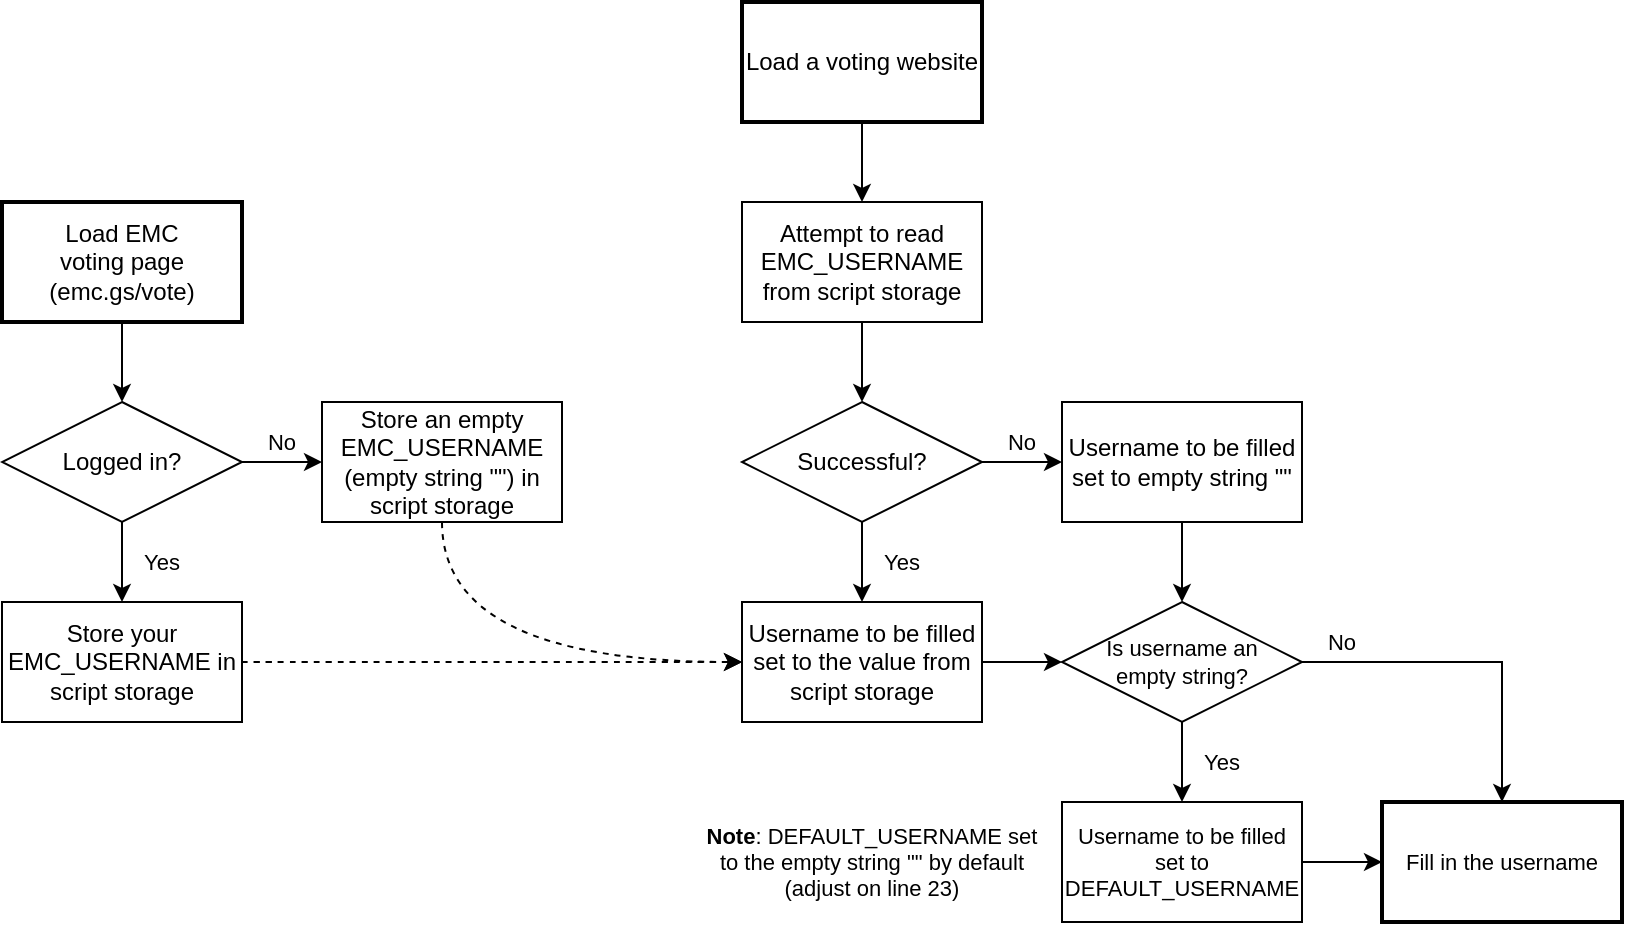 <mxfile version="13.6.5" type="github"><diagram id="i8vNE8_fwa4gbSzxLqFI" name="Page-1"><mxGraphModel dx="1550" dy="835" grid="1" gridSize="10" guides="1" tooltips="1" connect="1" arrows="1" fold="1" page="1" pageScale="1" pageWidth="850" pageHeight="1100" math="0" shadow="0"><root><mxCell id="0"/><mxCell id="1" parent="0"/><mxCell id="PvDTl3TyMs8_OWgX-Ki_-1" value="&lt;div&gt;Load EMC&lt;/div&gt;&lt;div&gt;voting page&lt;/div&gt;" style="rounded=0;whiteSpace=wrap;html=1;" vertex="1" parent="1"><mxGeometry x="30" y="170" width="120" height="60" as="geometry"/></mxCell><mxCell id="PvDTl3TyMs8_OWgX-Ki_-4" style="edgeStyle=orthogonalEdgeStyle;rounded=0;orthogonalLoop=1;jettySize=auto;html=1;exitX=0.5;exitY=1;exitDx=0;exitDy=0;entryX=0.5;entryY=0;entryDx=0;entryDy=0;" edge="1" parent="1" source="PvDTl3TyMs8_OWgX-Ki_-2" target="PvDTl3TyMs8_OWgX-Ki_-3"><mxGeometry relative="1" as="geometry"/></mxCell><mxCell id="PvDTl3TyMs8_OWgX-Ki_-2" value="&lt;div&gt;Load EMC&lt;/div&gt;&lt;div&gt;voting page&lt;/div&gt;&lt;div&gt;(emc.gs/vote)&lt;br&gt;&lt;/div&gt;" style="rounded=0;whiteSpace=wrap;html=1;strokeWidth=2;" vertex="1" parent="1"><mxGeometry x="30" y="170" width="120" height="60" as="geometry"/></mxCell><mxCell id="PvDTl3TyMs8_OWgX-Ki_-7" style="edgeStyle=orthogonalEdgeStyle;rounded=0;orthogonalLoop=1;jettySize=auto;html=1;exitX=0.5;exitY=1;exitDx=0;exitDy=0;entryX=0.5;entryY=0;entryDx=0;entryDy=0;" edge="1" parent="1" source="PvDTl3TyMs8_OWgX-Ki_-3" target="PvDTl3TyMs8_OWgX-Ki_-5"><mxGeometry relative="1" as="geometry"/></mxCell><mxCell id="PvDTl3TyMs8_OWgX-Ki_-9" value="" style="edgeStyle=orthogonalEdgeStyle;rounded=0;orthogonalLoop=1;jettySize=auto;html=1;" edge="1" parent="1" source="PvDTl3TyMs8_OWgX-Ki_-3" target="PvDTl3TyMs8_OWgX-Ki_-8"><mxGeometry relative="1" as="geometry"/></mxCell><mxCell id="PvDTl3TyMs8_OWgX-Ki_-3" value="Logged in?" style="rhombus;whiteSpace=wrap;html=1;" vertex="1" parent="1"><mxGeometry x="30" y="270" width="120" height="60" as="geometry"/></mxCell><mxCell id="PvDTl3TyMs8_OWgX-Ki_-32" style="edgeStyle=orthogonalEdgeStyle;curved=1;orthogonalLoop=1;jettySize=auto;html=1;exitX=1;exitY=0.5;exitDx=0;exitDy=0;entryX=0;entryY=0.5;entryDx=0;entryDy=0;dashed=1;fontSize=11;" edge="1" parent="1" source="PvDTl3TyMs8_OWgX-Ki_-5" target="PvDTl3TyMs8_OWgX-Ki_-18"><mxGeometry relative="1" as="geometry"/></mxCell><mxCell id="PvDTl3TyMs8_OWgX-Ki_-5" value="Store your EMC_USERNAME in script storage" style="whiteSpace=wrap;html=1;" vertex="1" parent="1"><mxGeometry x="30" y="370" width="120" height="60" as="geometry"/></mxCell><mxCell id="PvDTl3TyMs8_OWgX-Ki_-31" style="edgeStyle=orthogonalEdgeStyle;orthogonalLoop=1;jettySize=auto;html=1;exitX=0.5;exitY=1;exitDx=0;exitDy=0;entryX=0;entryY=0.5;entryDx=0;entryDy=0;fontSize=11;curved=1;dashed=1;" edge="1" parent="1" source="PvDTl3TyMs8_OWgX-Ki_-8" target="PvDTl3TyMs8_OWgX-Ki_-18"><mxGeometry relative="1" as="geometry"/></mxCell><mxCell id="PvDTl3TyMs8_OWgX-Ki_-8" value="Store an empty EMC_USERNAME (empty string &quot;&quot;) in script storage" style="whiteSpace=wrap;html=1;" vertex="1" parent="1"><mxGeometry x="190" y="270" width="120" height="60" as="geometry"/></mxCell><mxCell id="PvDTl3TyMs8_OWgX-Ki_-15" style="edgeStyle=orthogonalEdgeStyle;rounded=0;orthogonalLoop=1;jettySize=auto;html=1;exitX=0.5;exitY=1;exitDx=0;exitDy=0;entryX=0.5;entryY=0;entryDx=0;entryDy=0;" edge="1" parent="1" source="PvDTl3TyMs8_OWgX-Ki_-10" target="PvDTl3TyMs8_OWgX-Ki_-14"><mxGeometry relative="1" as="geometry"/></mxCell><mxCell id="PvDTl3TyMs8_OWgX-Ki_-10" value="Load a voting website" style="rounded=0;whiteSpace=wrap;html=1;strokeWidth=2;" vertex="1" parent="1"><mxGeometry x="400" y="70" width="120" height="60" as="geometry"/></mxCell><mxCell id="PvDTl3TyMs8_OWgX-Ki_-17" style="edgeStyle=orthogonalEdgeStyle;rounded=0;orthogonalLoop=1;jettySize=auto;html=1;exitX=0.5;exitY=1;exitDx=0;exitDy=0;entryX=0.5;entryY=0;entryDx=0;entryDy=0;" edge="1" parent="1" source="PvDTl3TyMs8_OWgX-Ki_-14" target="PvDTl3TyMs8_OWgX-Ki_-16"><mxGeometry relative="1" as="geometry"/></mxCell><mxCell id="PvDTl3TyMs8_OWgX-Ki_-14" value="Attempt to read EMC_USERNAME from script storage" style="rounded=0;whiteSpace=wrap;html=1;" vertex="1" parent="1"><mxGeometry x="400" y="170" width="120" height="60" as="geometry"/></mxCell><mxCell id="PvDTl3TyMs8_OWgX-Ki_-19" value="" style="edgeStyle=orthogonalEdgeStyle;rounded=0;orthogonalLoop=1;jettySize=auto;html=1;" edge="1" parent="1" source="PvDTl3TyMs8_OWgX-Ki_-16" target="PvDTl3TyMs8_OWgX-Ki_-18"><mxGeometry relative="1" as="geometry"/></mxCell><mxCell id="PvDTl3TyMs8_OWgX-Ki_-21" value="" style="edgeStyle=orthogonalEdgeStyle;rounded=0;orthogonalLoop=1;jettySize=auto;html=1;" edge="1" parent="1" source="PvDTl3TyMs8_OWgX-Ki_-16" target="PvDTl3TyMs8_OWgX-Ki_-20"><mxGeometry relative="1" as="geometry"/></mxCell><mxCell id="PvDTl3TyMs8_OWgX-Ki_-16" value="Successful?" style="rhombus;whiteSpace=wrap;html=1;" vertex="1" parent="1"><mxGeometry x="400" y="270" width="120" height="60" as="geometry"/></mxCell><mxCell id="PvDTl3TyMs8_OWgX-Ki_-23" style="edgeStyle=orthogonalEdgeStyle;rounded=0;orthogonalLoop=1;jettySize=auto;html=1;exitX=1;exitY=0.5;exitDx=0;exitDy=0;entryX=0;entryY=0.5;entryDx=0;entryDy=0;" edge="1" parent="1" source="PvDTl3TyMs8_OWgX-Ki_-18" target="PvDTl3TyMs8_OWgX-Ki_-22"><mxGeometry relative="1" as="geometry"/></mxCell><mxCell id="PvDTl3TyMs8_OWgX-Ki_-18" value="Username to be filled set to the value from script storage" style="whiteSpace=wrap;html=1;" vertex="1" parent="1"><mxGeometry x="400" y="370" width="120" height="60" as="geometry"/></mxCell><mxCell id="PvDTl3TyMs8_OWgX-Ki_-24" style="edgeStyle=orthogonalEdgeStyle;rounded=0;orthogonalLoop=1;jettySize=auto;html=1;exitX=0.5;exitY=1;exitDx=0;exitDy=0;entryX=0.5;entryY=0;entryDx=0;entryDy=0;" edge="1" parent="1" source="PvDTl3TyMs8_OWgX-Ki_-20" target="PvDTl3TyMs8_OWgX-Ki_-22"><mxGeometry relative="1" as="geometry"/></mxCell><mxCell id="PvDTl3TyMs8_OWgX-Ki_-20" value="Username to be filled set to empty string &quot;&quot;" style="whiteSpace=wrap;html=1;" vertex="1" parent="1"><mxGeometry x="560" y="270" width="120" height="60" as="geometry"/></mxCell><mxCell id="PvDTl3TyMs8_OWgX-Ki_-26" value="" style="edgeStyle=orthogonalEdgeStyle;rounded=0;orthogonalLoop=1;jettySize=auto;html=1;fontSize=11;" edge="1" parent="1" source="PvDTl3TyMs8_OWgX-Ki_-22" target="PvDTl3TyMs8_OWgX-Ki_-25"><mxGeometry relative="1" as="geometry"/></mxCell><mxCell id="PvDTl3TyMs8_OWgX-Ki_-30" style="edgeStyle=orthogonalEdgeStyle;rounded=0;orthogonalLoop=1;jettySize=auto;html=1;exitX=1;exitY=0.5;exitDx=0;exitDy=0;entryX=0.5;entryY=0;entryDx=0;entryDy=0;fontSize=11;" edge="1" parent="1" source="PvDTl3TyMs8_OWgX-Ki_-22" target="PvDTl3TyMs8_OWgX-Ki_-28"><mxGeometry relative="1" as="geometry"/></mxCell><mxCell id="PvDTl3TyMs8_OWgX-Ki_-22" value="&lt;div style=&quot;font-size: 11px&quot;&gt;Is username an&lt;/div&gt;&lt;div style=&quot;font-size: 11px&quot;&gt;empty string?&lt;/div&gt;" style="rhombus;whiteSpace=wrap;html=1;fontSize=11;" vertex="1" parent="1"><mxGeometry x="560" y="370" width="120" height="60" as="geometry"/></mxCell><mxCell id="PvDTl3TyMs8_OWgX-Ki_-29" style="edgeStyle=orthogonalEdgeStyle;rounded=0;orthogonalLoop=1;jettySize=auto;html=1;exitX=1;exitY=0.5;exitDx=0;exitDy=0;entryX=0;entryY=0.5;entryDx=0;entryDy=0;fontSize=11;" edge="1" parent="1" source="PvDTl3TyMs8_OWgX-Ki_-25" target="PvDTl3TyMs8_OWgX-Ki_-28"><mxGeometry relative="1" as="geometry"/></mxCell><mxCell id="PvDTl3TyMs8_OWgX-Ki_-25" value="Username to be filled set to DEFAULT_USERNAME" style="whiteSpace=wrap;html=1;fontSize=11;" vertex="1" parent="1"><mxGeometry x="560" y="470" width="120" height="60" as="geometry"/></mxCell><mxCell id="PvDTl3TyMs8_OWgX-Ki_-28" value="Fill in the username" style="rounded=0;whiteSpace=wrap;html=1;fontSize=11;strokeWidth=2;" vertex="1" parent="1"><mxGeometry x="720" y="470" width="120" height="60" as="geometry"/></mxCell><mxCell id="PvDTl3TyMs8_OWgX-Ki_-35" value="Yes" style="text;html=1;strokeColor=none;fillColor=none;align=center;verticalAlign=middle;whiteSpace=wrap;rounded=0;fontSize=11;" vertex="1" parent="1"><mxGeometry x="90" y="340" width="40" height="20" as="geometry"/></mxCell><mxCell id="PvDTl3TyMs8_OWgX-Ki_-36" value="No" style="text;html=1;strokeColor=none;fillColor=none;align=center;verticalAlign=middle;whiteSpace=wrap;rounded=0;fontSize=11;" vertex="1" parent="1"><mxGeometry x="150" y="280" width="40" height="20" as="geometry"/></mxCell><mxCell id="PvDTl3TyMs8_OWgX-Ki_-37" value="Yes" style="text;html=1;strokeColor=none;fillColor=none;align=center;verticalAlign=middle;whiteSpace=wrap;rounded=0;fontSize=11;" vertex="1" parent="1"><mxGeometry x="460" y="340" width="40" height="20" as="geometry"/></mxCell><mxCell id="PvDTl3TyMs8_OWgX-Ki_-38" value="Yes" style="text;html=1;strokeColor=none;fillColor=none;align=center;verticalAlign=middle;whiteSpace=wrap;rounded=0;fontSize=11;" vertex="1" parent="1"><mxGeometry x="620" y="440" width="40" height="20" as="geometry"/></mxCell><mxCell id="PvDTl3TyMs8_OWgX-Ki_-39" value="No" style="text;html=1;strokeColor=none;fillColor=none;align=center;verticalAlign=middle;whiteSpace=wrap;rounded=0;fontSize=11;" vertex="1" parent="1"><mxGeometry x="520" y="280" width="40" height="20" as="geometry"/></mxCell><mxCell id="PvDTl3TyMs8_OWgX-Ki_-40" value="No" style="text;html=1;strokeColor=none;fillColor=none;align=center;verticalAlign=middle;whiteSpace=wrap;rounded=0;fontSize=11;" vertex="1" parent="1"><mxGeometry x="680" y="380" width="40" height="20" as="geometry"/></mxCell><mxCell id="PvDTl3TyMs8_OWgX-Ki_-41" value="&lt;b&gt;Note&lt;/b&gt;: DEFAULT_USERNAME set to the empty string &quot;&quot; by default (adjust on line 23)" style="text;html=1;strokeColor=none;fillColor=none;align=center;verticalAlign=middle;whiteSpace=wrap;rounded=0;fontSize=11;" vertex="1" parent="1"><mxGeometry x="380" y="475" width="170" height="50" as="geometry"/></mxCell></root></mxGraphModel></diagram></mxfile>